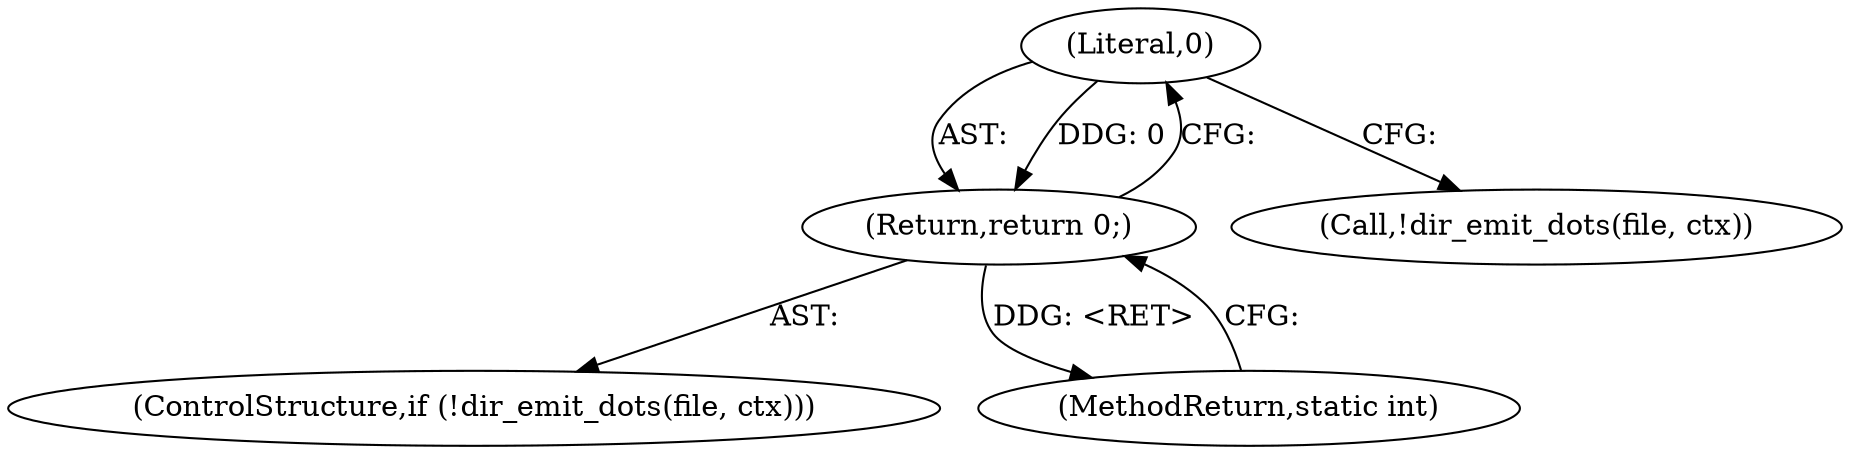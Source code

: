 digraph "1_linux_93362fa47fe98b62e4a34ab408c4a418432e7939@del" {
"1000129" [label="(Literal,0)"];
"1000128" [label="(Return,return 0;)"];
"1000129" [label="(Literal,0)"];
"1000123" [label="(ControlStructure,if (!dir_emit_dots(file, ctx)))"];
"1000124" [label="(Call,!dir_emit_dots(file, ctx))"];
"1000128" [label="(Return,return 0;)"];
"1000164" [label="(MethodReturn,static int)"];
"1000129" -> "1000128"  [label="AST: "];
"1000129" -> "1000124"  [label="CFG: "];
"1000128" -> "1000129"  [label="CFG: "];
"1000129" -> "1000128"  [label="DDG: 0"];
"1000128" -> "1000123"  [label="AST: "];
"1000164" -> "1000128"  [label="CFG: "];
"1000128" -> "1000164"  [label="DDG: <RET>"];
}
